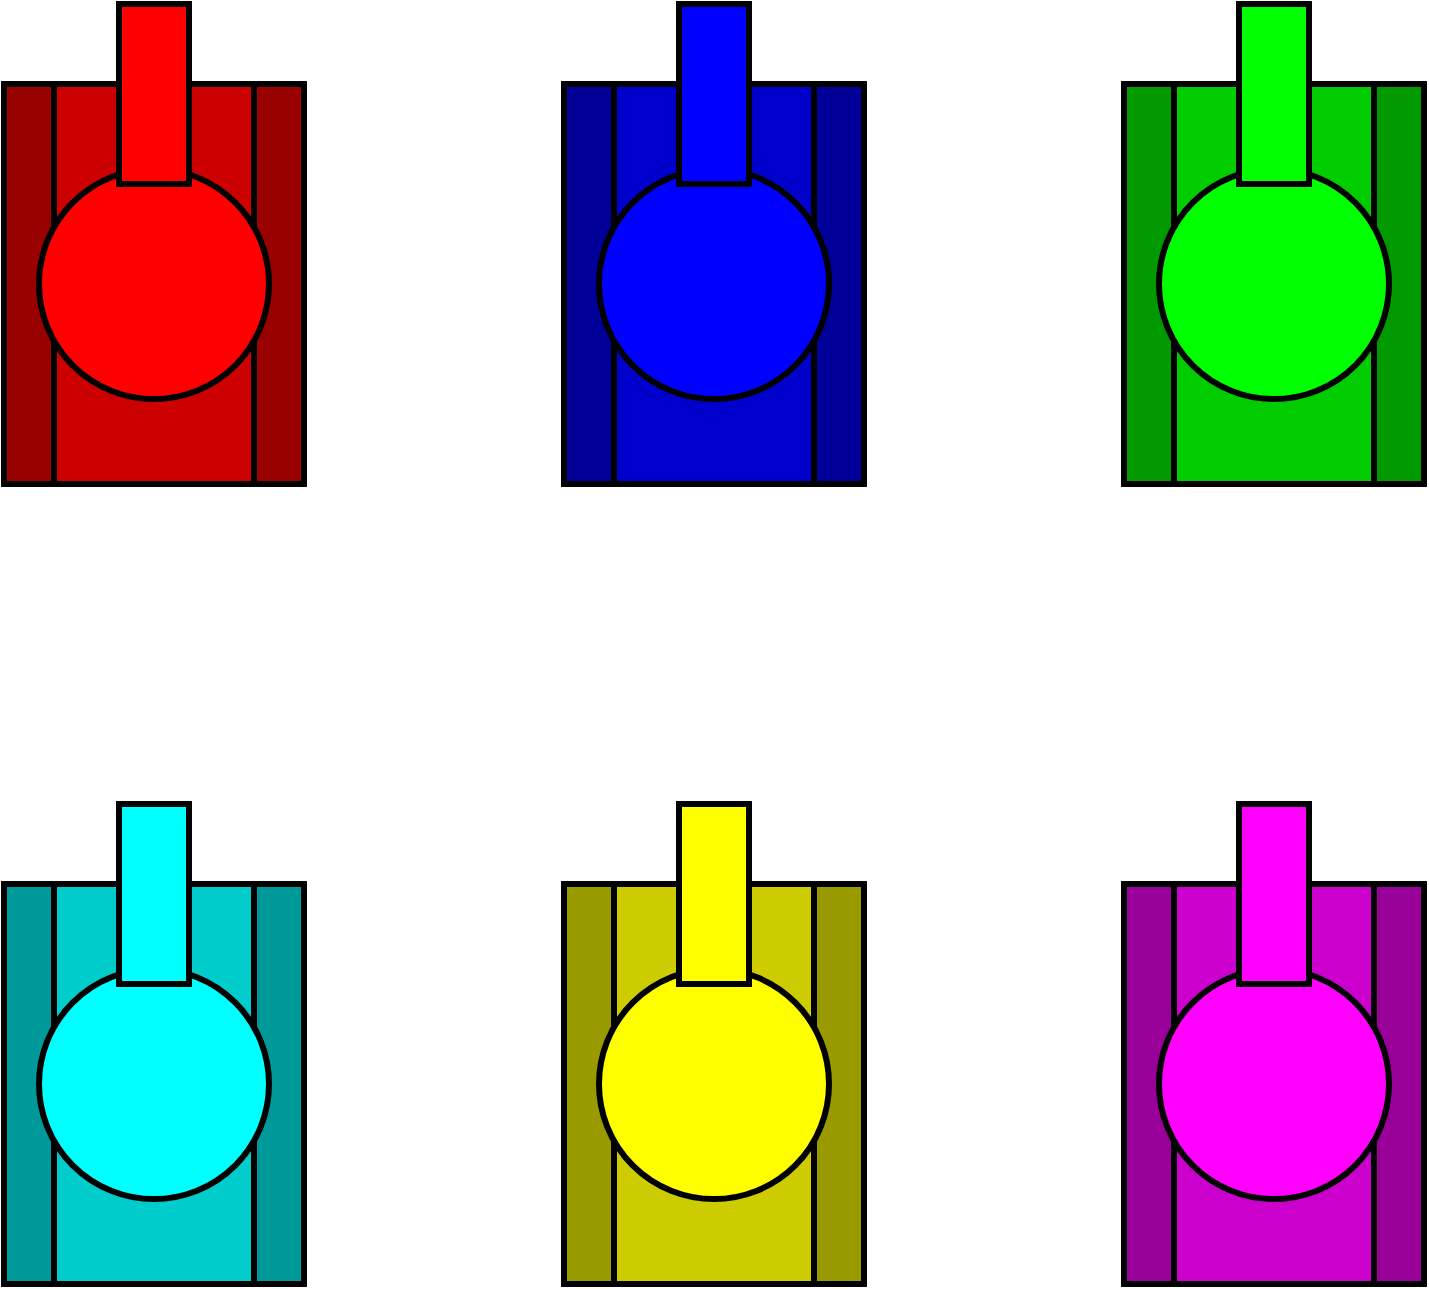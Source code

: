 <mxfile version="15.1.3" type="device"><diagram id="tLEmeIgBM9PJviS13aEn" name="第 1 页"><mxGraphModel dx="981" dy="559" grid="1" gridSize="10" guides="1" tooltips="1" connect="1" arrows="1" fold="1" page="1" pageScale="1" pageWidth="827" pageHeight="1169" math="0" shadow="0"><root><mxCell id="0"/><mxCell id="1" parent="0"/><mxCell id="Fm0xQWl_Qm63LFjOfBhj-7" value="" style="group" vertex="1" connectable="0" parent="1"><mxGeometry x="160" y="80" width="150" height="240" as="geometry"/></mxCell><mxCell id="Fm0xQWl_Qm63LFjOfBhj-1" value="" style="rounded=0;whiteSpace=wrap;html=1;strokeWidth=3;perimeterSpacing=3;shadow=0;glass=0;sketch=0;fillColor=#990000;" vertex="1" parent="Fm0xQWl_Qm63LFjOfBhj-7"><mxGeometry y="40" width="150" height="200" as="geometry"/></mxCell><mxCell id="Fm0xQWl_Qm63LFjOfBhj-5" value="" style="rounded=0;whiteSpace=wrap;html=1;strokeWidth=3;fillColor=#CC0000;" vertex="1" parent="Fm0xQWl_Qm63LFjOfBhj-7"><mxGeometry x="25" y="40" width="100" height="200" as="geometry"/></mxCell><mxCell id="Fm0xQWl_Qm63LFjOfBhj-2" value="" style="ellipse;whiteSpace=wrap;html=1;aspect=fixed;strokeWidth=3;fillColor=#FF0000;" vertex="1" parent="Fm0xQWl_Qm63LFjOfBhj-7"><mxGeometry x="17.5" y="82.5" width="115" height="115" as="geometry"/></mxCell><mxCell id="Fm0xQWl_Qm63LFjOfBhj-3" value="" style="rounded=0;whiteSpace=wrap;html=1;gradientDirection=radial;strokeWidth=3;fillColor=#FF0000;" vertex="1" parent="Fm0xQWl_Qm63LFjOfBhj-7"><mxGeometry x="57.5" width="35" height="90" as="geometry"/></mxCell><mxCell id="Fm0xQWl_Qm63LFjOfBhj-8" value="" style="group" vertex="1" connectable="0" parent="1"><mxGeometry x="440" y="480" width="150" height="240" as="geometry"/></mxCell><mxCell id="Fm0xQWl_Qm63LFjOfBhj-9" value="" style="rounded=0;whiteSpace=wrap;html=1;strokeWidth=3;perimeterSpacing=3;shadow=0;glass=0;sketch=0;fillColor=#999900;" vertex="1" parent="Fm0xQWl_Qm63LFjOfBhj-8"><mxGeometry y="40" width="150" height="200" as="geometry"/></mxCell><mxCell id="Fm0xQWl_Qm63LFjOfBhj-10" value="" style="rounded=0;whiteSpace=wrap;html=1;strokeWidth=3;fillColor=#CCCC00;" vertex="1" parent="Fm0xQWl_Qm63LFjOfBhj-8"><mxGeometry x="25" y="40" width="100" height="200" as="geometry"/></mxCell><mxCell id="Fm0xQWl_Qm63LFjOfBhj-11" value="" style="ellipse;whiteSpace=wrap;html=1;aspect=fixed;strokeWidth=3;fillColor=#FFFF00;" vertex="1" parent="Fm0xQWl_Qm63LFjOfBhj-8"><mxGeometry x="17.5" y="82.5" width="115" height="115" as="geometry"/></mxCell><mxCell id="Fm0xQWl_Qm63LFjOfBhj-12" value="" style="rounded=0;whiteSpace=wrap;html=1;gradientDirection=radial;strokeWidth=3;fillColor=#FFFF00;" vertex="1" parent="Fm0xQWl_Qm63LFjOfBhj-8"><mxGeometry x="57.5" width="35" height="90" as="geometry"/></mxCell><mxCell id="Fm0xQWl_Qm63LFjOfBhj-13" value="" style="group" vertex="1" connectable="0" parent="1"><mxGeometry x="720" y="80" width="150" height="240" as="geometry"/></mxCell><mxCell id="Fm0xQWl_Qm63LFjOfBhj-14" value="" style="rounded=0;whiteSpace=wrap;html=1;strokeWidth=3;perimeterSpacing=3;shadow=0;glass=0;sketch=0;fillColor=#009900;" vertex="1" parent="Fm0xQWl_Qm63LFjOfBhj-13"><mxGeometry y="40" width="150" height="200" as="geometry"/></mxCell><mxCell id="Fm0xQWl_Qm63LFjOfBhj-15" value="" style="rounded=0;whiteSpace=wrap;html=1;strokeWidth=3;fillColor=#00CC00;" vertex="1" parent="Fm0xQWl_Qm63LFjOfBhj-13"><mxGeometry x="25" y="40" width="100" height="200" as="geometry"/></mxCell><mxCell id="Fm0xQWl_Qm63LFjOfBhj-16" value="" style="ellipse;whiteSpace=wrap;html=1;aspect=fixed;strokeWidth=3;fillColor=#00FF00;" vertex="1" parent="Fm0xQWl_Qm63LFjOfBhj-13"><mxGeometry x="17.5" y="82.5" width="115" height="115" as="geometry"/></mxCell><mxCell id="Fm0xQWl_Qm63LFjOfBhj-17" value="" style="rounded=0;whiteSpace=wrap;html=1;gradientDirection=radial;strokeWidth=3;fillColor=#00FF00;" vertex="1" parent="Fm0xQWl_Qm63LFjOfBhj-13"><mxGeometry x="57.5" width="35" height="90" as="geometry"/></mxCell><mxCell id="Fm0xQWl_Qm63LFjOfBhj-18" value="" style="group" vertex="1" connectable="0" parent="1"><mxGeometry x="160" y="480" width="150" height="240" as="geometry"/></mxCell><mxCell id="Fm0xQWl_Qm63LFjOfBhj-19" value="" style="rounded=0;whiteSpace=wrap;html=1;strokeWidth=3;perimeterSpacing=3;shadow=0;glass=0;sketch=0;fillColor=#009999;" vertex="1" parent="Fm0xQWl_Qm63LFjOfBhj-18"><mxGeometry y="40" width="150" height="200" as="geometry"/></mxCell><mxCell id="Fm0xQWl_Qm63LFjOfBhj-20" value="" style="rounded=0;whiteSpace=wrap;html=1;strokeWidth=3;fillColor=#00CCCC;" vertex="1" parent="Fm0xQWl_Qm63LFjOfBhj-18"><mxGeometry x="25" y="40" width="100" height="200" as="geometry"/></mxCell><mxCell id="Fm0xQWl_Qm63LFjOfBhj-21" value="" style="ellipse;whiteSpace=wrap;html=1;aspect=fixed;strokeWidth=3;fillColor=#00FFFF;" vertex="1" parent="Fm0xQWl_Qm63LFjOfBhj-18"><mxGeometry x="17.5" y="82.5" width="115" height="115" as="geometry"/></mxCell><mxCell id="Fm0xQWl_Qm63LFjOfBhj-22" value="" style="rounded=0;whiteSpace=wrap;html=1;gradientDirection=radial;strokeWidth=3;fillColor=#00FFFF;" vertex="1" parent="Fm0xQWl_Qm63LFjOfBhj-18"><mxGeometry x="57.5" width="35" height="90" as="geometry"/></mxCell><mxCell id="Fm0xQWl_Qm63LFjOfBhj-23" value="" style="group" vertex="1" connectable="0" parent="1"><mxGeometry x="440" y="80" width="150" height="240" as="geometry"/></mxCell><mxCell id="Fm0xQWl_Qm63LFjOfBhj-24" value="" style="rounded=0;whiteSpace=wrap;html=1;strokeWidth=3;perimeterSpacing=3;shadow=0;glass=0;sketch=0;fillColor=#000099;" vertex="1" parent="Fm0xQWl_Qm63LFjOfBhj-23"><mxGeometry y="40" width="150" height="200" as="geometry"/></mxCell><mxCell id="Fm0xQWl_Qm63LFjOfBhj-25" value="" style="rounded=0;whiteSpace=wrap;html=1;strokeWidth=3;fillColor=#0000CC;" vertex="1" parent="Fm0xQWl_Qm63LFjOfBhj-23"><mxGeometry x="25" y="40" width="100" height="200" as="geometry"/></mxCell><mxCell id="Fm0xQWl_Qm63LFjOfBhj-26" value="" style="ellipse;whiteSpace=wrap;html=1;aspect=fixed;strokeWidth=3;fillColor=#0000FF;" vertex="1" parent="Fm0xQWl_Qm63LFjOfBhj-23"><mxGeometry x="17.5" y="82.5" width="115" height="115" as="geometry"/></mxCell><mxCell id="Fm0xQWl_Qm63LFjOfBhj-27" value="" style="rounded=0;whiteSpace=wrap;html=1;gradientDirection=radial;strokeWidth=3;fillColor=#0000FF;" vertex="1" parent="Fm0xQWl_Qm63LFjOfBhj-23"><mxGeometry x="57.5" width="35" height="90" as="geometry"/></mxCell><mxCell id="Fm0xQWl_Qm63LFjOfBhj-28" value="" style="group" vertex="1" connectable="0" parent="1"><mxGeometry x="720" y="480" width="150" height="240" as="geometry"/></mxCell><mxCell id="Fm0xQWl_Qm63LFjOfBhj-29" value="" style="rounded=0;whiteSpace=wrap;html=1;strokeWidth=3;perimeterSpacing=3;shadow=0;glass=0;sketch=0;fillColor=#990099;" vertex="1" parent="Fm0xQWl_Qm63LFjOfBhj-28"><mxGeometry y="40" width="150" height="200" as="geometry"/></mxCell><mxCell id="Fm0xQWl_Qm63LFjOfBhj-30" value="" style="rounded=0;whiteSpace=wrap;html=1;strokeWidth=3;fillColor=#CC00CC;" vertex="1" parent="Fm0xQWl_Qm63LFjOfBhj-28"><mxGeometry x="25" y="40" width="100" height="200" as="geometry"/></mxCell><mxCell id="Fm0xQWl_Qm63LFjOfBhj-31" value="" style="ellipse;whiteSpace=wrap;html=1;aspect=fixed;strokeWidth=3;fillColor=#FF00FF;" vertex="1" parent="Fm0xQWl_Qm63LFjOfBhj-28"><mxGeometry x="17.5" y="82.5" width="115" height="115" as="geometry"/></mxCell><mxCell id="Fm0xQWl_Qm63LFjOfBhj-32" value="" style="rounded=0;whiteSpace=wrap;html=1;gradientDirection=radial;strokeWidth=3;fillColor=#FF00FF;" vertex="1" parent="Fm0xQWl_Qm63LFjOfBhj-28"><mxGeometry x="57.5" width="35" height="90" as="geometry"/></mxCell></root></mxGraphModel></diagram></mxfile>